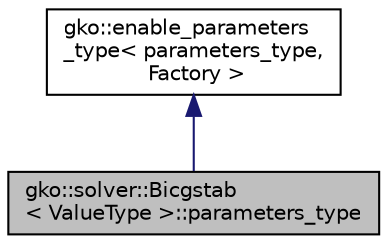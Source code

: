digraph "gko::solver::Bicgstab&lt; ValueType &gt;::parameters_type"
{
 // INTERACTIVE_SVG=YES
  edge [fontname="Helvetica",fontsize="10",labelfontname="Helvetica",labelfontsize="10"];
  node [fontname="Helvetica",fontsize="10",shape=record];
  Node1 [label="gko::solver::Bicgstab\l\< ValueType \>::parameters_type",height=0.2,width=0.4,color="black", fillcolor="grey75", style="filled", fontcolor="black"];
  Node2 -> Node1 [dir="back",color="midnightblue",fontsize="10",style="solid",fontname="Helvetica"];
  Node2 [label="gko::enable_parameters\l_type\< parameters_type,\l Factory \>",height=0.2,width=0.4,color="black", fillcolor="white", style="filled",URL="$structgko_1_1enable__parameters__type.html"];
}
